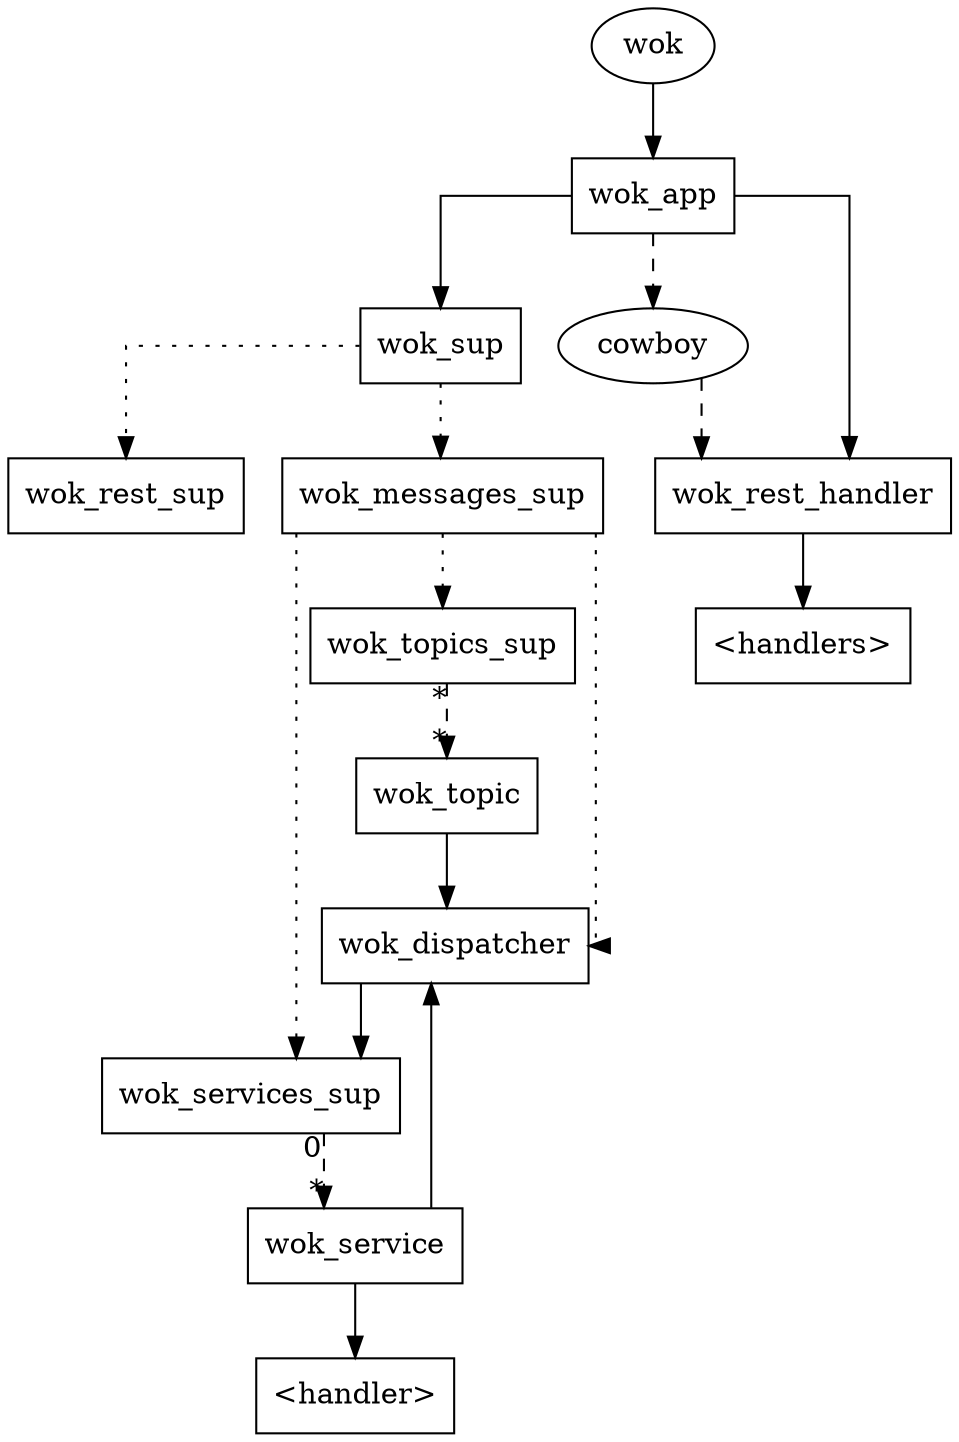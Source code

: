 digraph wok {
  splines=ortho;
  node[shape=box];

  wok[shape=oval];
  wok -> wok_app;
  wok_app -> wok_sup;

  cowboy[shape=oval];
  wok_app -> cowboy [style=dashed];
  wok_app -> wok_rest_handler;
  cowboy -> wok_rest_handler [style=dashed];
  wok_rest_handler -> "<handlers>";

  wok_sup -> wok_messages_sup [style=dotted];
  wok_sup -> wok_rest_sup [style=dotted];

  wok_messages_sup -> wok_dispatcher [style=dotted];
  wok_messages_sup -> wok_services_sup [style=dotted];
  wok_messages_sup -> wok_topics_sup [style=dotted];

  wok_dispatcher -> wok_services_sup;

  wok_services_sup -> wok_service [style=dashed, headlabel="*", taillabel="0"];

  wok_topics_sup -> wok_topic [style=dashed, headlabel="*", taillabel="*"];

  wok_service -> wok_dispatcher;

  wok_service -> "<handler>";

  wok_topic -> wok_dispatcher;

}
